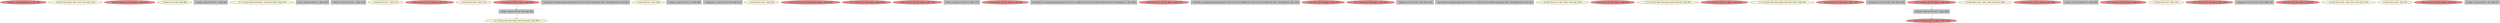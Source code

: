 
digraph G {


node677 [fillcolor=lightcoral,label="  %call10 = call i32 @rand() #3, !dbg !997",shape=ellipse,style=filled ]
node676 [fillcolor=lemonchiffon,label="  br label %for.cond4, !dbg !1013, !llvm.loop !1014",shape=ellipse,style=filled ]
node675 [fillcolor=lightcoral,label="  store i32 %inc18, i32* %k, align 4, !dbg !1012",shape=ellipse,style=filled ]
node672 [fillcolor=lemonchiffon,label="  br label %for.cond4, !dbg !983",shape=ellipse,style=filled ]
node671 [fillcolor=grey,label="  %cmp8 = icmp slt i32 %3, 5, !dbg !995",shape=rectangle,style=filled ]
node670 [fillcolor=lemonchiffon,label="  br i1 %cmp2, label %for.body3, label %for.end22, !dbg !978",shape=ellipse,style=filled ]
node669 [fillcolor=grey,label="  %inc = add nsw i32 %8, 1, !dbg !1007",shape=rectangle,style=filled ]
node665 [fillcolor=grey,label="  %inc18 = add nsw i32 %9, 1, !dbg !1012",shape=rectangle,style=filled ]
node664 [fillcolor=lemonchiffon,label="  br label %for.inc17, !dbg !1011",shape=ellipse,style=filled ]
node663 [fillcolor=lightcoral,label="  %10 = load i32, i32* %j, align 4, !dbg !1017",shape=ellipse,style=filled ]
node662 [fillcolor=lemonchiffon,label="  br label %for.inc20, !dbg !1016",shape=ellipse,style=filled ]
node661 [fillcolor=lightcoral,label="  %0 = load i32, i32* %i, align 4, !dbg !966",shape=ellipse,style=filled ]
node634 [fillcolor=grey,label="  %arrayidx16 = getelementptr inbounds [5 x i32], [5 x i32]* %arrayidx14, i64 0, i64 %idxprom15, !dbg !1001",shape=rectangle,style=filled ]
node666 [fillcolor=lemonchiffon,label="  br label %for.inc, !dbg !1006",shape=ellipse,style=filled ]
node660 [fillcolor=grey,label="  %cmp5 = icmp slt i32 %2, 10, !dbg !986",shape=rectangle,style=filled ]
node632 [fillcolor=grey,label="  %idxprom11 = sext i32 %5 to i64, !dbg !1001",shape=rectangle,style=filled ]
node668 [fillcolor=lemonchiffon,label="  br label %for.cond7, !dbg !992",shape=ellipse,style=filled ]
node626 [fillcolor=lightcoral,label="  store i32 %rem, i32* %arrayidx16, align 4, !dbg !1005",shape=ellipse,style=filled ]
node628 [fillcolor=lightcoral,label="  %7 = load i32, i32* %m, align 4, !dbg !1004",shape=ellipse,style=filled ]
node625 [fillcolor=lightcoral,label="  store i32 %inc, i32* %m, align 4, !dbg !1007",shape=ellipse,style=filled ]
node645 [fillcolor=grey,label="  %inc21 = add nsw i32 %10, 1, !dbg !1017",shape=rectangle,style=filled ]
node652 [fillcolor=lightcoral,label="  %2 = load i32, i32* %k, align 4, !dbg !984",shape=ellipse,style=filled ]
node631 [fillcolor=grey,label="  %arrayidx12 = getelementptr inbounds [10 x [10 x [5 x i32]]], [10 x [10 x [5 x i32]]]* %arrayidx, i64 0, i64 %idxprom11, !dbg !1001",shape=rectangle,style=filled ]
node649 [fillcolor=lightcoral,label="  store i32 %inc21, i32* %j, align 4, !dbg !1017",shape=ellipse,style=filled ]
node635 [fillcolor=grey,label="  %arrayidx = getelementptr inbounds [100 x [10 x [10 x [5 x i32]]]], [100 x [10 x [10 x [5 x i32]]]]* %a, i64 0, i64 %idxprom, !dbg !1001",shape=rectangle,style=filled ]
node657 [fillcolor=lightcoral,label="  store i32 0, i32* %j, align 4, !dbg !973",shape=ellipse,style=filled ]
node674 [fillcolor=lightcoral,label="  %9 = load i32, i32* %k, align 4, !dbg !1012",shape=ellipse,style=filled ]
node636 [fillcolor=grey,label="  %idxprom = sext i32 %4 to i64, !dbg !1001",shape=rectangle,style=filled ]
node629 [fillcolor=grey,label="  %arrayidx14 = getelementptr inbounds [10 x [5 x i32]], [10 x [5 x i32]]* %arrayidx12, i64 0, i64 %idxprom13, !dbg !1001",shape=rectangle,style=filled ]
node637 [fillcolor=lemonchiffon,label="  br label %for.cond, !dbg !1023, !llvm.loop !1024",shape=ellipse,style=filled ]
node648 [fillcolor=lightcoral,label="  store i32 0, i32* %m, align 4, !dbg !991",shape=ellipse,style=filled ]
node673 [fillcolor=lemonchiffon,label="  br i1 %cmp8, label %for.body9, label %for.end, !dbg !996",shape=ellipse,style=filled ]
node640 [fillcolor=lightcoral,label="  %3 = load i32, i32* %m, align 4, !dbg !993",shape=ellipse,style=filled ]
node654 [fillcolor=lemonchiffon,label="  br i1 %cmp5, label %for.body6, label %for.end19, !dbg !987",shape=ellipse,style=filled ]
node641 [fillcolor=lightcoral,label="  %6 = load i32, i32* %k, align 4, !dbg !1003",shape=ellipse,style=filled ]
node630 [fillcolor=grey,label="  %idxprom13 = sext i32 %6 to i64, !dbg !1001",shape=rectangle,style=filled ]
node642 [fillcolor=lightcoral,label="  %11 = load i32, i32* %i, align 4, !dbg !1022",shape=ellipse,style=filled ]
node647 [fillcolor=lemonchiffon,label="  br label %for.cond7, !dbg !1008, !llvm.loop !1009",shape=ellipse,style=filled ]
node659 [fillcolor=lightcoral,label="  %4 = load i32, i32* %i, align 4, !dbg !1000",shape=ellipse,style=filled ]
node643 [fillcolor=grey,label="  %rem = srem i32 %call10, 10, !dbg !999",shape=rectangle,style=filled ]
node644 [fillcolor=lightcoral,label="  %1 = load i32, i32* %j, align 4, !dbg !975",shape=ellipse,style=filled ]
node650 [fillcolor=grey,label="  %cmp = icmp slt i32 %0, 100, !dbg !968",shape=rectangle,style=filled ]
node639 [fillcolor=lemonchiffon,label="  br label %for.inc23, !dbg !1021",shape=ellipse,style=filled ]
node633 [fillcolor=lightcoral,label="  %5 = load i32, i32* %j, align 4, !dbg !1002",shape=ellipse,style=filled ]
node627 [fillcolor=grey,label="  %idxprom15 = sext i32 %7 to i64, !dbg !1001",shape=rectangle,style=filled ]
node651 [fillcolor=lightcoral,label="  store i32 0, i32* %k, align 4, !dbg !982",shape=ellipse,style=filled ]
node667 [fillcolor=lemonchiffon,label="  br label %for.cond1, !dbg !1018, !llvm.loop !1019",shape=ellipse,style=filled ]
node653 [fillcolor=lemonchiffon,label="  br label %for.cond1, !dbg !974",shape=ellipse,style=filled ]
node655 [fillcolor=grey,label="  %inc24 = add nsw i32 %11, 1, !dbg !1022",shape=rectangle,style=filled ]
node638 [fillcolor=lightcoral,label="  %8 = load i32, i32* %m, align 4, !dbg !1007",shape=ellipse,style=filled ]
node656 [fillcolor=lemonchiffon,label="  br i1 %cmp, label %for.body, label %for.end25, !dbg !969",shape=ellipse,style=filled ]
node646 [fillcolor=grey,label="  %cmp2 = icmp slt i32 %1, 10, !dbg !977",shape=rectangle,style=filled ]
node658 [fillcolor=lightcoral,label="  store i32 %inc24, i32* %i, align 4, !dbg !1022",shape=ellipse,style=filled ]

node650->node656 [style=dotted,color=forestgreen,label="T",fontcolor=forestgreen ]
node642->node655 [style=dotted,color=forestgreen,label="T",fontcolor=forestgreen ]
node661->node650 [style=dotted,color=forestgreen,label="T",fontcolor=forestgreen ]
node655->node658 [style=dotted,color=forestgreen,label="T",fontcolor=forestgreen ]


}
